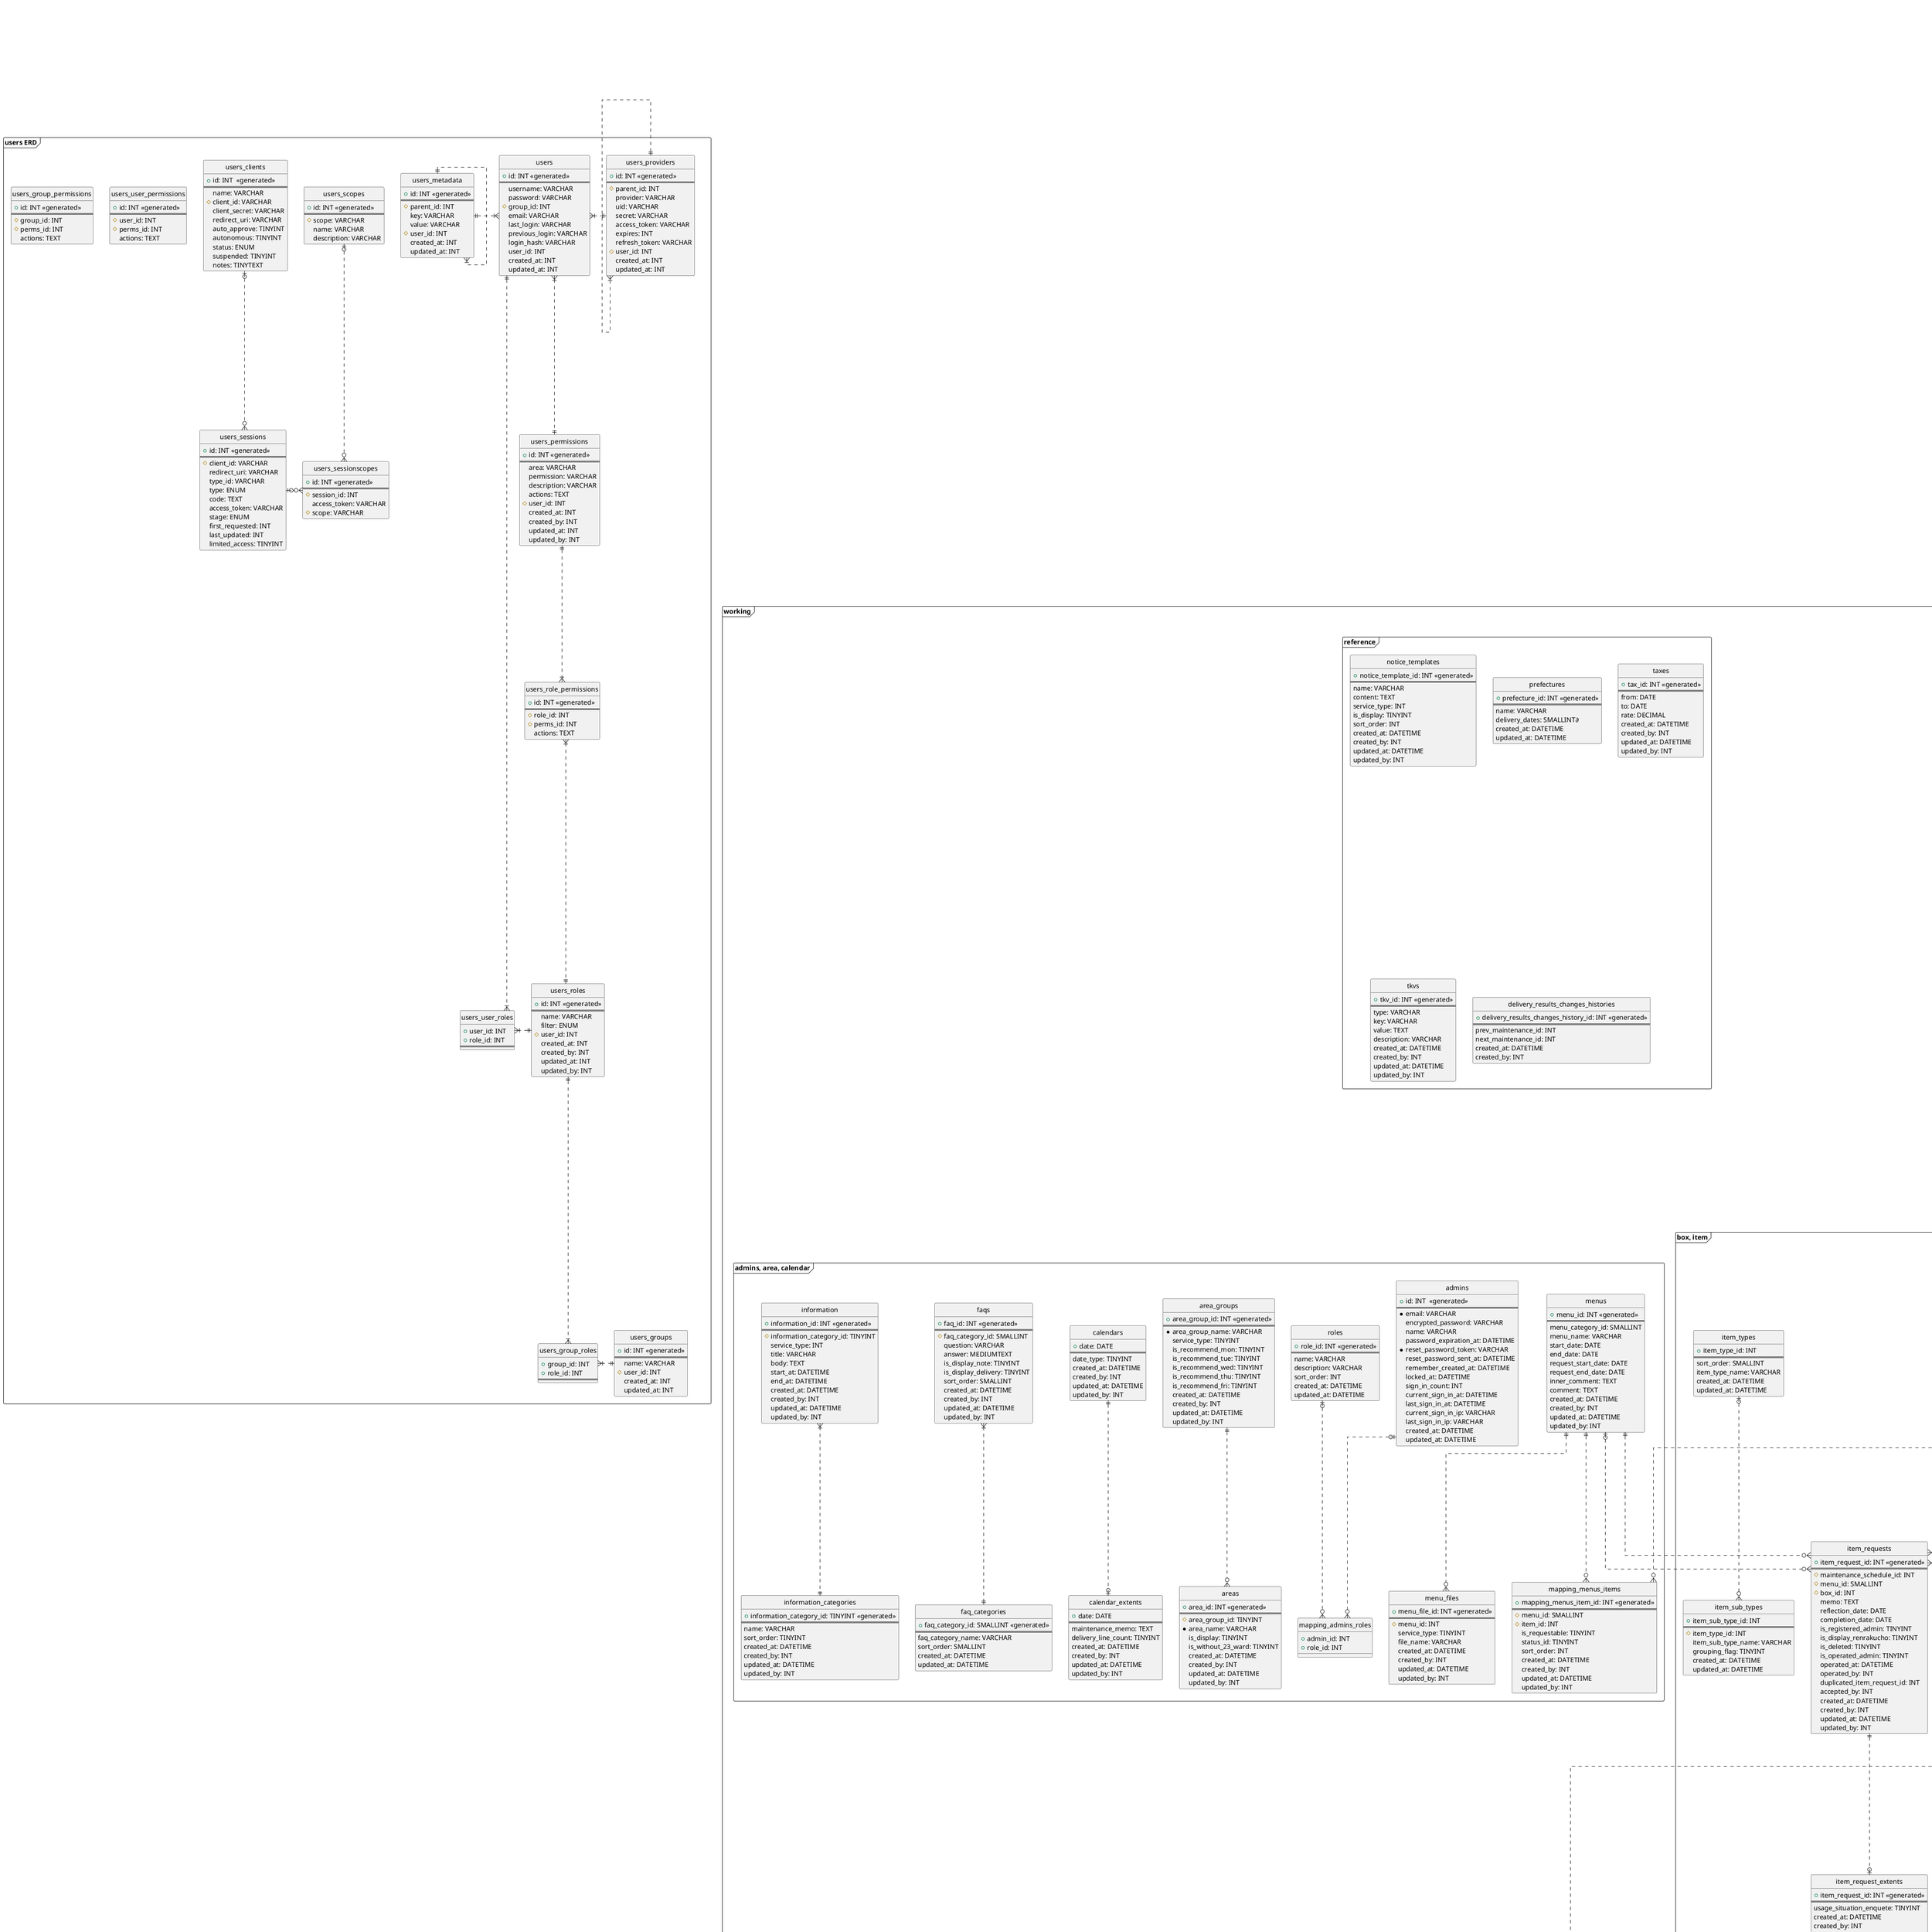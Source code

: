 @startuml

' hide the spot
hide circle

' avoid problems with angled crows feet
skinparam linetype ortho

frame "users ERD" {
  entity "users_clients" {
    + id: INT  <<generated>>
    ==
    name: VARCHAR
    # client_id: VARCHAR
    client_secret: VARCHAR
    redirect_uri: VARCHAR
    auto_approve: TINYINT
    autonomous: TINYINT
    status: ENUM
    suspended: TINYINT
    notes: TINYTEXT
  }
  entity "users_sessions" {
    + id: INT <<generated>>
    ==
    # client_id: VARCHAR
    redirect_uri: VARCHAR
    type_id: VARCHAR
    type: ENUM
    code: TEXT
    access_token: VARCHAR
    stage: ENUM
    first_requested: INT
    last_updated: INT
    limited_access: TINYINT
  }
  entity "users_sessionscopes" {
    + id: INT <<generated>>
    ==
    # session_id: INT
    access_token: VARCHAR
    # scope: VARCHAR
  }
  entity "users_scopes" {
    + id: INT <<generated>>
    ==
    # scope: VARCHAR
    name: VARCHAR
    description: VARCHAR
  }
  users_clients |o.d.o{  users_sessions
  users_sessions |o.r.o{  users_sessionscopes
  users_scopes |o.d.o{  users_sessionscopes
  entity "users_user_roles" {
    + user_id: INT
    + role_id: INT
    ==
  }
  entity "users_permissions" {
    + id: INT <<generated>>
    ==
    area: VARCHAR
    permission: VARCHAR
    description: VARCHAR
    actions: TEXT
    # user_id: INT
    created_at: INT
    created_by: INT
    updated_at: INT
    updated_by: INT
  }
  entity "users_metadata" {
    + id: INT <<generated>>
    ==
    # parent_id: INT
    key: VARCHAR
    value: VARCHAR
    # user_id: INT
    created_at: INT
    updated_at: INT
  }
  entity "users_providers" {
    + id: INT <<generated>>
    ==
    # parent_id: INT
    provider: VARCHAR
    uid: VARCHAR
    secret: VARCHAR
    access_token: VARCHAR
    expires: INT
    refresh_token: VARCHAR
    # user_id: INT
    created_at: INT
    updated_at: INT
  }
  entity "users_group_roles" {
    + group_id: INT
    + role_id: INT
    ==
  }
  entity "users_role_permissions" {
    + id: INT <<generated>>
    ==
    # role_id: INT
    # perms_id: INT
    actions: TEXT
  }
  entity "users_roles" {
    + id: INT <<generated>>
    ==
    name: VARCHAR
    filter: ENUM
    # user_id: INT
    created_at: INT
    created_by: INT
    updated_at: INT
    updated_by: INT
  }
  entity "users_groups" {
    + id: INT <<generated>>
    ==
    name: VARCHAR
    # user_id: INT
    created_at: INT
    updated_at: INT
  }
  entity "users" {
    + id: INT <<generated>>
    ==
    username: VARCHAR
    password: VARCHAR
    # group_id: INT
    email: VARCHAR
    last_login: VARCHAR
    previous_login: VARCHAR
    login_hash: VARCHAR
    user_id: INT
    created_at: INT
    updated_at: INT
  }
  users }|.l.|| users_metadata
  users }|.r.|| users_providers
  users }|.d.|| users_permissions
  users ||..|{ users_user_roles
  users_roles ||.r.|{ users_user_roles
  users_roles ||.d.|{ users_group_roles
  users_group_roles }|.r.|| users_groups
  users_metadata ||..|{ users_metadata
  users_providers ||..|{ users_providers
  users_role_permissions }|..|| users_roles
  users_permissions ||.d.|{ users_role_permissions
  entity "users_user_permissions" {
    + id: INT <<generated>>
    ==
    # user_id: INT
    # perms_id: INT
    actions: TEXT
  }
  entity "users_group_permissions" {
    + id: INT <<generated>>
    ==
    # group_id: INT
    # perms_id: INT
    actions: TEXT
  }
}
frame "plans ERD" {
  entity "office_addon_types" {
    + office_addon_type_id: TINYINT <<generated>>
    ==
    office_addon_type_name: VARCHAR
    created_at: DATETIME
    created_by: INT
  }
  entity "office_option_types" {
    + office_option_type_id: TINYINT <<generated>>
    ==
    office_option_type_name: VARCHAR
    created_at: DATETIME
    created_by: INT
  }
  entity "office_addon_order_send_logs" {
    + office_addon_order_send_log_id: INT <<generated>>
    ==
    # office_addon_order_id: INT
    sent_at: DATETIME
    mailbody: TEXT
    contract_id: INT
    created_by: INT
  }
  entity "office_addon_orders" {
    + office_addon_order_id: INT <<generated>>
    ==
    # contract_id: INT
    # office_addon_id: INT
    maintenance_date: DATE
    from: DATE
    text: TEXT
    inner_memo: TEXT
    registered_at: DATETIME
    registered_by: INT
    reserved_at: DATETIME
    reserved_by: INT
    status: TINYINT
    is_deleted: TINYINT
    created_at: DATETIME
    created_by: INT
    updated_at: DATETIME
    updated_by: INT
  }
  entity "office_addons" {
    + office_addon_id: SMALLINT <<generated>>
    ==
    service_type: TINYINT
    # office_addon_type_id: TINYINT
    name: VARCHAR
    inner_name: VARCHAR
    inner_short_name: VARCHAR
    invoice_name: VARCHAR
    invoice_short_name: VARCHAR
    quantity_limit: SMALLINT
    price: MEDIUMINT
    tax_class: TINYINT
    maintenance_count: TINYINT
    operation_times: SMALLINT
    sort_order: MEDIUMINT
    is_deleted: TINYINT
    * zuora_product_rate_plan_id: VARCHAR
    * zuora_product_rate_plan_charge_id: VARCHAR
    zuora_sync_status: INT
    zuora_sync_at: DATETIME
    created_at: DATETIME
    created_by: INT
    updated_at: DATETIME
    updated_by: INT
  }
  entity "office_option_groups" {
    + office_option_group_id: SMALLINT <<generated>>
    ==
    service_type: TINYINT
    # office_option_type_id: TINYINT
    name: VARCHAR
    inner_name: VARCHAR
    inner_short_name: VARCHAR
    invoice_name: VARCHAR
    invoice_short_name: VARCHAR
    sort_order: MEDIUMINT
    is_deleted: TINYINT
    created_at: DATETIME
    created_by: INT
    updated_at: DATETIME
    updated_by: INT
  }
  entity "office_options" {
    + office_option_id: SMALLINT <<generated>>
    ==
    # office_option_group_id: SMALLINT
    # office_plan_id: SMALLINT
    quantity_limit: SMALLINT
    price: MEDIUMINT
    tax_class: TINYINT
    maintenance_count: TINYINT
    operation_times: SMALLINT
    is_deleted: TINYINT
    block_split_group: TINYINT
    block_discount_office_option_id: SMALLINT
    * zuora_product_rate_plan_id: VARCHAR
    * zuora_product_rate_plan_charge_id: VARCHAR
    zuora_sync_status: INT
    zuora_sync_at: DATETIME
    created_at: DATETIME
    created_by: INT
    updated_at: DATETIME
    updated_by: INT
  }
  entity "office_plan_order_send_logs" {
    + office_plan_order_send_log_id: INT <<generated>>
    ==
    # office_plan_order_id: INT
    sent_at: DATETIME
    mailbody: TEXT
    contract_id: INT
    created_by: INT
  }
  entity "office_plan_orders" {
    + office_plan_order_id: MEDIUMINT <<generated>>
    ==
    # contract_id: MEDIUMINT
    # office_plan_id: SMALLINT
    current_office_plan_id: SMALLINT
    from: DATE
    to: DATE
    invoice_cycle: TINYINT
    contract_renewal_cycle: TINYINT
    price_e_pattern: TINYINT
    inner_memo: TEXT
    memo: TEXT
    reason: TEXT
    status: TINYINT
    is_deleted: TINYINT
    order_type: TINYINT
    published_at: DATETIME
    published_by: INT
    application_at: DATETIME
    application_by: INT
    registered_at: DATETIME
    registered_by: INT
    reserved_at: DATETIME
    reserved_by: INT
    created_at: DATETIME
    created_by: INT
    updated_at: DATETIME
    updated_by: INT
  }
  entity "office_plans" {
    + office_plan_id: SMALLINT <<generated>>
    ==
    service_type: TINYINT
    name: VARCHAR
    inner_name: VARCHAR
    inner_short_name: VARCHAR
    invoice_name: VARCHAR
    invoice_short_name: VARCHAR
    quantity_limit: SMALLINT
    price: MEDIUMINT
    tax_class: TINYINT
    maintenance_count: TINYINT
    operation_times: SMALLINT
    sort_order: MEDIUMINT
    is_deleted: TINYINT
    weight: INT
    uncollected_rate: DECIMAL
    is_new_plan: TINYINT
    office_addon_id: SMALLINT
    office_addon_block_split_group: TINYINT
    * zuora_product_rate_plan_id: VARCHAR
    * zuora_product_rate_plan_charge_id: VARCHAR
    zuora_sync_status: INT
    zuora_sync_at: DATETIME
    created_at: DATETIME
    created_by: INT
    updated_at: DATETIME
    updated_by: INT
  }
  entity "plan_revision_logs" {
    + plan_revision_log_id: INT <<generated>>
    ==
    # contract_id: INT
    # plan_id: INT
    created_by: INT
  }
  entity "plan_revision_send_logs" {
    + plan_revision_send_log_id: INT <<generated>>
    ==
    # contract_id: INT
    yearmonth: INT
    sent_at: DATETIME
    downloaded_at: DATETIME
    created_by: INT
  }
  entity "plans" {
    + plan_id: SMALLINT <<generated>>
    ==
    plan_type: TINYINT
    name: VARCHAR
    inner_name: VARCHAR
    inner_short_name: VARCHAR
    quantity_limit: SMALLINT
    price: MEDIUMINT
    tax_class: TINYINT
    maintenance_count: TINYINT
    operation_times: SMALLINT
    service_type: TINYINT
    chart_color: VARCHAR
    sort_order: SMALLINT
    is_deleted: TINYINT
    created_at: DATETIME
    created_by: INT
    updated_at: DATETIME
    updated_by: INT
  }
  plans |o.d.o| office_plans
  plans |o.u.o{ plan_revision_logs
  office_plans |o.d.o{ office_options
  office_options }o.l.o| office_option_groups
  office_option_groups }o.u.o| office_option_types
  office_addon_orders }o.d.o| office_addons
  office_addons }o.d.o| office_addon_types
  office_addon_types |o.d.o{ office_addon_order_send_logs
  office_plan_orders |o.d.o{ office_plan_order_send_logs
}
frame "company ERD" {
  entity "companies" {
    + company_id: MEDIUMINT <<generated>>
    ==
    name: VARCHAR
    name_kana: VARCHAR
    is_monitoring: TINYINT
    payment_type: TINYINT
    payment_type_registered_at: DATE
    ceo_name: VARCHAR
    ceo_name_kana: VARCHAR
    ceo_post: VARCHAR
    zipcode: VARCHAR
    address_prefecture: TINYINT
    address_city: VARCHAR
    address_street_number: VARCHAR
    address_after: VARCHAR
    tel: VARCHAR
    fax: VARCHAR
    crm_account_id: VARCHAR
    * zuora_parent_account_number: VARCHAR
    zuora_sync_status: TINYINT
    zuora_sync_at: DATETIME
    created_at: DATETIME
    created_by: INT
    updated_at: DATETIME
    updated_by: INT
  }
  entity "company_extents" {
    + company_id: MEDIUMINT <<generated>>
    ==
    contact_memo: TEXT
    created_at: DATETIME
    created_by: INT
    updated_at: DATETIME
    updated_by: INT
  }
  entity "contacts" {
    + contact_id: INT <<generated>>
    ==
    # company_id: MEDIUMINT
    name: VARCHAR
    name_kana: VARCHAR
    email: VARCHAR
    tel: VARCHAR
    fax: VARCHAR
    mobile: VARCHAR
    memo: VARCHAR
    department_name: VARCHAR
    created_at: DATETIME
    created_by: INT
    updated_at: DATETIME
    updated_by: INT
  }
  entity "mapping_companies_contacts" {
    + mapping_companies_contacts_id: INT <<generated>>
    ==
    # contact_id: INT
    email_purpose_id: TINYINT
    type: TINYINT
    created_at: DATETIME
    created_by: INT
    updated_at: DATETIME
    updated_by: INT
  }
  entity "mapping_contracts_addons" {
    + mapping_contracts_addons_id: MEDIUMINT <<generated>>
    ==
    # contract_id: INT
    # plan_id: INT
    from: DATE
    to: DATE
    invoice_month: INT
    application_date: DATE
    recorded_date: DATE
    created_at: DATETIME
    created_by: INT
    updated_at: DATETIME
    updated_by: INT
  }
  entity "mapping_contracts_contacts" {
    + mapping_contracts_contacts_id: INT <<generated>>
    ==
    # contract_id: INT
    # contact_id: INT
    email_purpose_id: TINYINT
    type: TINYINT
    created_at: DATETIME
    created_by: INT
    updated_at: DATETIME
    updated_by: INT
  }
  entity "mapping_contracts_plans" {
    + mapping_contracts_plans_id: MEDIUMINT <<generated>>
    ==
    # contract_id: INT
    # plan_id: INT
    from: DATE
    to: DATE
    invoice_cycle: TINYINT
    contract_renewal_cycle: TINYINT
    current_contract_period: SMALLINT
    initial_contract_period: TINYINT
    price_e_pattern: TINYINT
    application_date: DATE
    recorded_date: DATE
    created_at: DATETIME
    created_by: INT
    updated_at: DATETIME
    updated_by: INT
  }
  entity "contract_delivery_available_hours" {
    + id: INT <<generated>>
    ==
    specified_time_start: TIME
    specified_time_end: TIME
    contract_id: MEDIUMINT
    created_at: DATETIME
    created_by: INT
    updated_at: DATETIME
    updated_by: INT
  }
  entity "contract_delivery_dates" {
    + contract_id: MEDIUMINT
    ==
    is_deliverable_mon: TINYINT
    is_deliverable_tue: TINYINT
    is_deliverable_wed: TINYINT
    is_deliverable_thu: TINYINT
    is_deliverable_fri: TINYINT
    is_deliverable_holiday: TINYINT
    start_time: TIME
    end_time: TIME
    operation_times: SMALLINT
    operation_times_comment: TEXT
    parking_times: SMALLINT
    parking_times_comment: TEXT
    created_at: DATETIME
    created_by: INT
    updated_at: DATETIME
    updated_by: INT
  }
  entity "contract_delivery_locations" {
    + contract_id: MEDIUMINT
    ==
    zipcode: VARCHAR
    address_prefecture: TINYINT
    address_city: VARCHAR
    address_street_number: VARCHAR
    address_after: VARCHAR
    area_id: TINYINT
    car_park: TINYINT
    how_to_use_built_in_car_park: VARCHAR
    near_by_car_park: VARCHAR
    receiption_floor: VARCHAR
    entrance_exit_memo: VARCHAR
    inside_building_memo: VARCHAR
    created_at: DATETIME
    created_by: INT
    updated_at: DATETIME
    updated_by: INT
  }
  entity "contract_delivery_okanbins" {
    + contract_id: MEDIUMINT
    ==
    stuff_name: VARCHAR
    email_address: VARCHAR
    delivery_time: INT
    bowl: VARCHAR
    one_plate: VARCHAR
    chopsticks: VARCHAR
    spoon: VARCHAR
    created_at: DATETIME
    created_by: INT
    updated_at: DATETIME
    updated_by: INT
  }
  entity "contract_extents" {
    + contract_id: MEDIUMINT
    ==
    from_tft: DATE
    to_tft: DATE
    maintenance_count_comment: VARCHAR
    cs_memo: TEXT
    first_maintenance_memo: TEXT
    collective_registration_memo: TEXT
    employee_number: INT
    industry_type: TINYINT
    tel: VARCHAR
    transfer_information: VARCHAR
    is_accepted_request_alert: TINYINT
    created_at: DATETIME
    created_by: INT
    updated_at: DATETIME
    updated_by: INT
  }
  entity "contract_sales_accumulations" {
    + contract_id: MEDIUMINT
    yearmonth: INT
    ==
    sales_amount: INT
    collect_amount: INT
    total_sales_amount: INT
    total_uncollect_amount: INT
    amortization_amount: INT
    billing_diff: INT
    billing_reason: TINYINT
    carry_over_total_uncollect_amount: INT
    uncollected_rate: DECIMAL
    created_at: DATETIME
    created_by: INT
    updated_at: DATETIME
    updated_by: INT
  }
  entity "contracts" {
    + contract_id: MEDIUMINT <<generated>>
    ==
    name: VARCHAR
    name_kana: VARCHAR
    short_place_name: VARCHAR
    company_id: MEDIUMINT
    application_date: DATE
    first_maintenance_date: DATE
    first_date: DATE
    first_date_calc: DATE
    start_day: TINYINT
    initial_start_day: TINYINT
    expire_date: DATE
    last_maintenance_date: DATE
    irregular_payments: VARCHAR
    need_invoice_mailing: TINYINT
    is_company_pay: TINYINT
    maintenance_count: TINYINT
    service_type: TINYINT
    registration_status: TINYINT
    initial_office_plan_id: SMALLINT
    payment_terms: TINYINT
    invoice_pattern: TINYINT
    auto_renewal_flag: TINYINT
    * zuora_account_id: VARCHAR
    * zuora_subscription_id: VARCHAR
    zuora_diff_charge_id: VARCHAR
    zuora_offset_charge_id: VARCHAR
    crm_account_id: VARCHAR
    zuora_subscription_number: VARCHAR
    zuora_child_account_number: VARCHAR
    zuora_sync_status: TINYINT
    zuora_sync_at: DATETIME
    created_at: DATETIME
    created_by: INT
    updated_at: DATETIME
    updated_by: INT
  }
  entity "contracts_cs_tags" {
    + contracts_cs_tag_id: MEDIUMINT <<generated>>
    ==
    # contract_id: INT
    cs_tag_id: INT
    created_at: DATETIME
    created_by: INT
    updated_at: DATETIME
    updated_by: INT
  }
  entity "contracts_office_addons" {
    + contracts_office_addon_id: MEDIUMINT <<generated>>
    ==
    # contract_id: MEDIUMINT
    office_addon_id: SMALLINT
    from: DATE
    to: DATE
    invoice_month: INT
    application_date: DATE
    recorded_date: DATE
    created_at: DATETIME
    created_by: INT
    updated_at: DATETIME
    updated_by: INT
  }
  entity "contracts_office_addons_histories" {
    + contracts_office_addons_history_id: INT <<generated>>
    ==
    logged_at: DATETIME
    # contracts_office_addon_id: MEDIUMINT
    # contract_id: MEDIUMINT
    office_addon_id: SMALLINT
    from: DATE
    to: DATE
    invoice_month: INT
    application_date: DATE
    recorded_date: DATE
    created_at: DATETIME
    created_by: INT
    updated_at: DATETIME
    updated_by: INT
  }
  entity "contracts_office_options" {
    + contracts_office_option_id: MEDIUMINT <<generated>>
    ==
    # contract_id: MEDIUMINT
    office_option_id: SMALLINT
    term_group_id: MEDIUMINT
    from: DATE
    to: DATE
    initial_contract_period: TINYINT
    application_date: DATE
    recorded_date: DATE
    created_at: DATETIME
    created_by: INT
    updated_at: DATETIME
    updated_by: INT
  }
  entity "contracts_office_options_histories" {
    + contracts_office_options_history_id: INT <<generated>>
    ==
    logged_at: DATETIME
    # contracts_office_option_id: MEDIUMINT
    # contract_id: MEDIUMINT
    office_option_id: SMALLINT
    term_group_id: MEDIUMINT
    from: DATE
    to: DATE
    initial_contract_period: TINYINT
    application_date: DATE
    recorded_date: DATE
    created_at: DATETIME
    created_by: INT
    updated_at: DATETIME
    updated_by: INT
  }
  entity "contracts_office_plans" {
    + contracts_office_plan_id: MEDIUMINT <<generated>>
    ==
    # contract_id: MEDIUMINT
    office_plan_id: SMALLINT
    term_group_id: MEDIUMINT
    from: DATE
    to: DATE
    initial_contract_period: TINYINT
    invoice_cycle: TINYINT
    contract_renewal_cycle: TINYINT
    price_e_pattern: TINYINT
    is_trial: TINYINT
    application_date: DATE
    recorded_date: DATE
    created_at: DATETIME
    created_by: INT
    updated_at: DATETIME
    updated_by: INT
  }
  entity "contracts_office_plans_histories" {
    + contracts_office_plans_history_id: INT <<generated>>
    ==
    logged_at: DATETIME
    # ccontracts_office_plan_id: MEDIUMINT
    # ccontract_id: MEDIUMINT
    office_plan_id: SMALLINT
    term_group_id: MEDIUMINT
    from: DATE
    to: DATE
    initial_contract_period: TINYINT
    invoice_cycle: TINYINT
    contract_renewal_cycle: TINYINT
    price_e_pattern: TINYINT
    is_trial: TINYINT
    application_date: DATE
    recorded_date: DATE
    created_at: DATETIME
    created_by: INT
    updated_at: DATETIME
    updated_by: INT
  }
  entity "contracts_unreceivable_dates" {
    + contracts_unreceivable_date_id: INT <<generated>>
    ==
    # contract_id: MEDIUMINT
    unreceivable_date: DATE
    created_at: DATETIME
    created_by: INT
    updated_at: DATETIME
    updated_by: INT
  }
  entity "cs_tags" {
    + cs_tag_id: INT  <<generated>>
    ==
    name: VARCHAR
    is_display: TINYINT
    service_type: TINYINT
    sort_order: INT
    created_at: DATETIME
    created_by: INT
    updated_at: DATETIME
    updated_by: INT
  }
  entity "auto_renewal_contracts_office_options" {
    + contract_id: INT
    + term_group_id: INT
    ==
    created_at: DATETIME
    created_by: INT
  }
  frame "contract temp" {
    entity "tmp_contracts" {
      + contract_id: MEDIUMINT <<generated>>
      ==
      name: VARCHAR
      name_kana: VARCHAR
      short_place_name: VARCHAR
      company_id: MEDIUMINT
      application_date: DATE
      first_maintenance_date: DATE
      first_date: DATE
      first_date_calc: DATE
      start_day: TINYINT
      initial_start_day: TINYINT
      expire_date: DATE
      last_maintenance_date: DATE
      irregular_payments: VARCHAR
      need_invoice_mailing: TINYINT
      is_company_pay: TINYINT
      maintenance_count: TINYINT
      service_type: TINYINT
      registration_status: TINYINT
      initial_office_plan_id: SMALLINT
      payment_terms: TINYINT
      invoice_pattern: TINYINT
      auto_renewal_flag: TINYINT
      * zuora_account_id: VARCHAR
      * zuora_subscription_id: VARCHAR
      zuora_diff_charge_id: VARCHAR
      zuora_offset_charge_id: VARCHAR
      crm_account_id: VARCHAR
      zuora_subscription_number: VARCHAR
      zuora_child_account_number: VARCHAR
      zuora_sync_status: TINYINT
      zuora_sync_at: DATETIME
      created_at: DATETIME
      created_by: INT
      updated_at: DATETIME
      updated_by: INT
    }
    entity "contract_cycles" {
      + mapping_contracts_plans_id: INT <<generated>>
      ==
      from: DATE
      to: DATE
    }
  }
  companies ||.u.o| company_extents
  companies ||.u.o{ contacts
  companies |o.d.o| contracts
  contacts |o.u.o{ mapping_companies_contacts
  contacts |o..o{ mapping_contracts_contacts
  mapping_contracts_contacts }o.r.o| contracts
  contracts |o.u.o{ contracts_cs_tags
  contracts_cs_tags }o.u.|| cs_tags
  contracts |o.l.o{ auto_renewal_contracts_office_options
  contracts |o.l.o{ mapping_contracts_plans
  contracts |o.l.o{ mapping_contracts_addons
  contracts |o..o| contract_delivery_dates
  contracts |o..o| contract_delivery_locations
  contracts |o..o| contract_delivery_okanbins
  contracts |o..o| contract_extents
  contracts |o..o| contract_sales_accumulations
  contracts |o..o{ contract_delivery_available_hours
  contracts |o..o{ contracts_unreceivable_dates
  contracts |o..o{ contracts_office_addons
  contracts |o..o{ contracts_office_plans
  contracts |o..o{ contracts_office_options
  contracts_office_addons ||..o{ contracts_office_addons_histories
  contracts_office_plans ||..o{ contracts_office_plans_histories
  contracts_office_options ||..o{ contracts_office_options_histories
}
frame "working" {
  frame "admins, area, calendar" {
    entity "admins" as admins {
      + id: INT  <<generated>>
      ==
      * email: VARCHAR
      encrypted_password: VARCHAR
      name: VARCHAR
      password_expiration_at: DATETIME
      *reset_password_token: VARCHAR
      reset_password_sent_at: DATETIME
      remember_created_at: DATETIME
      locked_at: DATETIME
      sign_in_count: INT
      current_sign_in_at: DATETIME
      last_sign_in_at: DATETIME
      current_sign_in_ip: VARCHAR
      last_sign_in_ip: VARCHAR
      created_at: DATETIME
      updated_at: DATETIME
    }
    entity "mapping_admins_roles" {
      + admin_id: INT
      + role_id: INT
    }
    entity "roles" {
      + role_id: INT <<generated>>
      ==
      name: VARCHAR
      description: VARCHAR
      sort_order: INT
      created_at: DATETIME
      updated_at: DATETIME
    }
    entity "area_groups" {
      + area_group_id: INT <<generated>>
      ==
      * area_group_name: VARCHAR
      service_type: TINYINT
      is_recommend_mon: TINYINT
      is_recommend_tue: TINYINT
      is_recommend_wed: TINYINT
      is_recommend_thu: TINYINT
      is_recommend_fri: TINYINT
      created_at: DATETIME
      created_by: INT
      updated_at: DATETIME
      updated_by: INT
    }
    entity "areas" {
      + area_id: INT <<generated>>
      ==
      # area_group_id: TINYINT
      * area_name: VARCHAR
      is_display: TINYINT
      is_without_23_ward: TINYINT
      created_at: DATETIME
      created_by: INT
      updated_at: DATETIME
      updated_by: INT
    }
    entity "calendar_extents" {
      + date: DATE
      ==
      maintenance_memo: TEXT
      delivery_line_count: TINYINT
      created_at: DATETIME
      created_by: INT
      updated_at: DATETIME
      updated_by: INT
    }
    entity "calendars" {
      + date: DATE
      ==
      date_type: TINYINT
      created_at: DATETIME
      created_by: INT
      updated_at: DATETIME
      updated_by: INT
    }
    entity "faq_categories" {
      + faq_category_id: SMALLINT <<generated>>
      ==
      faq_category_name: VARCHAR
      sort_order: SMALLINT
      created_at: DATETIME
      updated_at: DATETIME
    }
    entity "faqs" {
      + faq_id: INT <<generated>>
      ==
      # faq_category_id: SMALLINT
      question: VARCHAR
      answer: MEDIUMTEXT
      is_display_note: TINYINT
      is_display_delivery: TINYINT
      sort_order: SMALLINT
      created_at: DATETIME
      created_by: INT
      updated_at: DATETIME
      updated_by: INT
    }
    entity "information" {
      + information_id: INT <<generated>>
      ==
      # information_category_id: TINYINT
      service_type: INT
      title: VARCHAR
      body: TEXT
      start_at: DATETIME
      end_at: DATETIME
      created_at: DATETIME
      created_by: INT
      updated_at: DATETIME
      updated_by: INT
    }
    entity "information_categories" {
      + information_category_id: TINYINT <<generated>>
      ==
      name: VARCHAR
      sort_order: TINYINT
      created_at: DATETIME
      created_by: INT
      updated_at: DATETIME
      updated_by: INT
    }
    entity "menu_files" {
      + menu_file_id: INT <<generated>>
      ==
      # menu_id: INT
      service_type: TINYINT
      file_name: VARCHAR
      created_at: DATETIME
      created_by: INT
      updated_at: DATETIME
      updated_by: INT
    }
    entity "menus" {
      + menu_id: INT <<generated>>
      ==
      menu_category_id: SMALLINT
      menu_name: VARCHAR
      start_date: DATE
      end_date: DATE
      request_start_date: DATE
      request_end_date: DATE
      inner_comment: TEXT
      comment: TEXT
      created_at: DATETIME
      created_by: INT
      updated_at: DATETIME
      updated_by: INT
    }
    entity "mapping_menus_items" {
      + mapping_menus_item_id: INT <<generated>>
      ==
      # menu_id: SMALLINT
      # item_id: INT
      is_requestable: TINYINT
      status_id: TINYINT
      sort_order: INT
      created_at: DATETIME
      created_by: INT
      updated_at: DATETIME
      updated_by: INT
    }
  }
  frame "box, item" {
    entity "box_continuous_request_shots" {
      + box_id: INT
      + shot_date: DATE
      ==
      comment: VARCHAR
      created_at: DATETIME
      created_by: INT
      updated_at: DATETIME
      updated_by: INT
      shot_time: TIME
    }
    entity "box_continuous_requests" {
      + box_id: INT
      ==
      comment: VARCHAR
      created_at: DATETIME
      created_by: INT
      updated_at: DATETIME
      updated_by: INT
    }
    entity "box_offsets" {
      + box_offset_id: INT <<generated>>
      ==
      # box_id: INT
      yearmonth: INT
      total_used_amount: MEDIUMINT
      total_used_amount_appli_web: MEDIUMINT
      total_used_amount_appli_native: MEDIUMINT
      total_used_amount_ic: MEDIUMINT
      created_at: DATETIME
      created_by: INT
      updated_at: DATETIME
      updated_by: INT
    }
    entity "boxes_control_numbers" {
      + boxes_control_numbers_id: INT <<generated>>
      ==
      # box_id: INT
      control_number: VARCHAR
      settlement_type: TINYINT
      created_at: DATETIME
      created_by: INT
      deleted_at: DATETIME
      deleted_by: INT
    }
    entity "box_payments" {
      + maintenance_id: INT
      ==
      used_amount: MEDIUMINT
      collect_amount: MEDIUMINT
      collect_amount_cash: MEDIUMINT
      collect_amount_appli_web: MEDIUMINT
      collect_amount_appli_native: MEDIUMINT
      collect_amount_ic: MEDIUMINT
      uncollect_amount: MEDIUMINT
      created_at: DATETIME
      created_by: INT
    }
    entity "box_stocks" {
      + maintenance_id: INT
      + action_id: TINYINT
      + item_id: INT
      ==
      quantity: MEDIUMINT
      created_at: DATETIME
      created_by: INT
      updated_at: DATETIME
      updated_by: INT
    }
    entity "box_achievements" {
      + maintenance_id: INT
      + item_id: INT
      ==
      actual_delivery_quantity: INT
      sales_quantity: INT
      loss_quantity: INT
      recall_quantity: INT
      delivery_result_quantity: INT
      stock_quantity: INT
      prepare_quantity: INT
      created_at: DATETIME
    }
    entity "box_orders" {
      + maintenance_id: INT
      + action_id: TINYINT
      + item_id: INT
      ==
      quantity: MEDIUMINT
      created_at: DATETIME
      created_by: INT
    }
    entity "box_prepares" {
      +box_prepare_id: INT <<generated>>
      ==
      # maintenance_schedule_id: INT
      # box_id: INT
      # item_id: INT
      quantity: MEDIUMINT
      created_at: DATETIME
      created_by: INT
      updated_at: DATETIME
      updated_by: INT
    }
    entity "boxes" {
      + box_id: INT <<generated>>
      ==
      # contract_id: INT
      floor: INT
      floor_name: VARCHAR
      is_display_okanpay: TINYINT
      is_itoen: TINYINT
      is_exists: TINYINT
      is_use_collection_box: TINYINT
      storage_type: TINYINT
      rice_box_count: TINYINT
      container_box_count: TINYINT
      one_plate_box_count: TINYINT
      cutter_count: TINYINT
      registration_status: TINYINT
      created_at: DATETIME
      created_by: INT
      updated_at: DATETIME
      updated_by: INT
    }
    entity "box_maintenance_extents" {
      + maintenance_id: INT
      ==
      inner_comment: VARCHAR
      comment: VARCHAR
      power_outage_flg: TINYINT
      moving_flg: TINYINT
      without_maintenance_count_flg: TINYINT
      without_delivery_count_flg: TINYINT
      is_without_delivery_sheet: TINYINT
      is_without_maintenance: TINYINT
      is_without_suggest: TINYINT
      created_at: DATETIME
      created_by: INT
      updated_at: DATETIME
      updated_by: INT
    }
    entity "box_maintenances" {
      + maintenance_id: INT <<generated>>
      ==
      # maintenance_schedule_id: INT
      # maintenance_date: DATE
      # box_id: INT
      prev_maintenance_id: INT
      notified_at: DATETIME
      created_at: DATETIME
      created_by: INT
      updated_at: DATETIME
      updated_by: INT
    }
    entity "item_continuous_request_shots" {
      + item_continuous_request_id: INT
      + shot_date: DATE
      ==
      # box_id: INT
      # item_id: INT
      quantity: INT
      completion_date: DATE
      is_registered_admin: TINYINT
      is_display_renrakucho: TINYINT
      is_deleted: TINYINT
      is_operated_admin: TINYINT
      operated_at: DATETIME
      operated_by: INT
      accepted_by: INT
      created_at: DATETIME
      created_by: INT
      updated_at: DATETIME
      updated_by: INT
      shot_time: TIME
    }
    entity "item_continuous_requests" {
      + item_continuous_request_id: INT <<generated>>
      ==
      # box_id: INT
      # item_id: INT
      quantity: INT
      completion_date: DATE
      is_registered_admin: TINYINT
      is_display_renrakucho: TINYINT
      is_deleted: TINYINT
      is_operated_admin: TINYINT
      operated_at: DATETIME
      operated_by: INT
      accepted_by: INT
      created_at: DATETIME
      created_by: INT
      updated_at: DATETIME
      updated_by: INT
    }
    entity "item_extents" {
      + item_id: INT
      ==
      safety_stock_rate: FLOAT
      min_stock_quantity: MEDIUMINT
      created_at: DATETIME
      created_by: INT
      updated_at: DATETIME
      updated_by: INT
    }
    entity "item_request_extents" {
      + item_request_id: INT <<generated>>
      ==
      usage_situation_enquete: TINYINT
      created_at: DATETIME
      created_by: INT
      updated_at: DATETIME
      updated_by: INT
    }
    entity "item_requests" {
      + item_request_id: INT <<generated>>
      ==
      # maintenance_schedule_id: INT
      # menu_id: SMALLINT
      # box_id: INT
      memo: TEXT
      reflection_date: DATE
      completion_date: DATE
      is_registered_admin: TINYINT
      is_display_renrakucho: TINYINT
      is_deleted: TINYINT
      is_operated_admin: TINYINT
      operated_at: DATETIME
      operated_by: INT
      duplicated_item_request_id: INT
      accepted_by: INT
      created_at: DATETIME
      created_by: INT
      updated_at: DATETIME
      updated_by: INT
    }
    entity "item_sub_types" {
      + item_sub_type_id: INT
      ==
      # item_type_id: INT
      item_sub_type_name: VARCHAR
      grouping_flag: TINYINT
      created_at: DATETIME
      updated_at: DATETIME
    }
    entity "item_types" {
      + item_type_id: INT
      ==
      sort_order: SMALLINT
      item_type_name: VARCHAR
      created_at: DATETIME
      updated_at: DATETIME
    }
    entity "items" {
      + item_id: INT <<generated>>
      ==
      name: VARCHAR
      middle_name: VARCHAR
      external_name: VARCHAR
      sort_order: INT
      condition_type: INT
      item_sub_type_id: INT
      price_e1: MEDIUMINT
      price_e2: MEDIUMINT
      price_e3: MEDIUMINT
      price_e4: MEDIUMINT
      price_e5: MEDIUMINT
      is_display_logi: TINYINT
      is_display_menu: TINYINT
      created_at: DATETIME
      created_by: INT
      updated_at: DATETIME
      updated_by: INT
    }
    entity "item_conditions" {
      + item_condition_id: SMALLINT
      ==
      name: VARCHAR
      short_name: VARCHAR
      created_at: DATETIME
      updated_at: DATETIME
    }
    entity "mapping_item_requests_items" {
      + item_request_id: INT
      + item_id: INT
      ==
      quantity: INT
      created_at: DATETIME
      created_by: INT
    }
    frame "box temp" {
      entity "tmp_boxes" {
        + box_id: INT <<generated>>
        ==
        # contract_id: INT
        floor: INT
        floor_name: VARCHAR
        is_display_okanpay: TINYINT
        is_itoen: TINYINT
        is_exists: TINYINT
        is_use_collection_box: TINYINT
        storage_type: TINYINT
        rice_box_count: TINYINT
        container_box_count: TINYINT
        one_plate_box_count: TINYINT
        cutter_count: TINYINT
        registration_status: TINYINT
        created_at: DATETIME
        created_by: INT
        updated_at: DATETIME
        updated_by: INT
      }
    }
  }
  frame "maintenance" {
    entity "maintenance_schedules" {
      + maintenance_schedule_id: INT <<generated>>
      ==
      # contract_id: MEDIUMINT
      maintenance_date: DATE
      maintenance_type_id: INT
      is_without_delivery_sheet: TINYINT
      is_without_maintenance: TINYINT
      is_without_suggest: TINYINT
      is_notified: TINYINT
      is_extra_request: TINYINT
      comment: VARCHAR
      inner_comment: VARCHAR
      created_at: DATETIME
      created_by: INT
    }
    entity "maintenance_schedule_available_hours" {
      + id: INT <<generated>>
      ==
      specified_time_start: TIME
      specified_time_end: TIME
      # maintenance_schedule_id: INT
      created_at: DATETIME
      created_by: INT
      updated_at: DATETIME
      updated_by: INT
    }
    entity "maintenance_schedule_extents" {
      + maintenance_schedule_id: INT
      + box_id: INT
      ==
      comment: VARCHAR
      is_request_desired: TINYINT
      one_plate: TINYINT
      created_at: DATETIME
      created_by: INT
      updated_at: DATETIME
      updated_by: INT
    }
    entity "maintenance_handies" {
      + maintenance_id: INT
      ==
      comment: TEXT
      start_at: DATETIME
      end_at: DATETIME
      check_loss_quantity1: TINYINT
      check_loss_quantity2: TINYINT
      check_takeout_quantity1: TINYINT
      check_takeout_quantity2: TINYINT
      created_at: DATETIME
      created_by: INT
      updated_at: DATETIME
      updated_by: INT
    }
    entity "maintenance_handy_logs" {
      + maintenance_handy_log_id: INT <<generated>>
      ==
      # maintenance_id: INT
      params: TEXT
      created_at: DATETIME
      created_by: INT
    }
    entity "maintenance_handy_users" {
      + maintenance_handy_user_id: INT
      ==
      name: VARCHAR
      token: VARCHAR
      expire_date: DATETIME
      sign_in_count: INT
      last_sign_in_at: DATETIME
      created_at: DATETIME
      created_by: INT
      undated_at: DATETIME
      updated_by: INT
    }
    entity "maintenance_types" {
      + maintenance_type_id: INT <<generated>>
      ==
      service_type: TINYINT
      maintenance_type_name: VARCHAR
      maintenance_type_note_name: VARCHAR
      is_without_delivery_sheet: TINYINT
      is_without_maintenance: TINYINT
      is_without_suggest: TINYINT
      sort_order: INT
      created_at: DATETIME
      created_by: INT
    }
    entity "maintenance_upper_limits" {
      + maintenance_upper_limit_id: INT <<generated>>
      ==
      service_type: TINYINT
      upper_limit: SMALLINT
      unit: VARCHAR
      created_at: DATETIME
      updated_at: DATETIME
    }
  }
  frame "depot" {
    entity "depot_orders" {
      + depot_id: SMALLINT
      + item_id: INT
      + maintenance_date: DATE
      ==
      quantity: MEDIUMINT
      created_at: DATETIME
      created_by: INT
      updated_at: DATETIME
      updated_by: INT
    }
    entity "depot_receiveds" {
      + depot_id: SMALLINT
      + item_id: INT
      + maintenance_date: DATE
      ==
      quantity: MEDIUMINT
      created_at: DATETIME
      created_by: INT
      updated_at: DATETIME
      updated_by: INT
    }
    entity "depot_stocks" {
      + depot_id: SMALLINT
      + item_id: INT
      + maintenance_date: DATE
      ==
      quantity: MEDIUMINT
      created_at: DATETIME
      created_by: INT
      updated_at: DATETIME
      updated_by: INT
    }
    entity "depots" {
      + id: SMALLINT
      ==
      name: VARCHAR
      sales: INT
      area_id: INT
      address: VARCHAR
      phone: VARCHAR
      contact: VARCHAR
      contact_title: VARCHAR
      contact_mail: VARCHAR
      contract_date: DATE
      created_at: INT
      updated_at: INT
    }
  }
  frame "invoce" {
    entity "invoice_detail_spots" {
      + invoice_detail_spot_id: INT <<generated>>
      ==
      # contract_id: INT
      yearmonth: INT
      text: VARCHAR
      from: DATE
      to: DATE
      invoice_type: TINYINT
      unit_price: INT
      amount: SMALLINT
      tax_class: TINYINT
      source_id: INT
      created_at: DATETIME
      created_by: INT
    }
    entity "invoice_details" {
      + invoice_detail_id: INT <<generated>>
      ==
      # invoice_id: INT
      text: VARCHAR
      invoice_type: TINYINT
      from: DATE
      to: DATE
      unit_price: INT
      amount: SMALLINT
      tax_class: TINYINT
      tax_rate: DECIMAL
      source_id: INT
      created_at: DATETIME
      created_by: INT
    }
    entity "invoice_note_templates" {
      + invoice_note_template_id: INT <<generated>>
      ==
      # contract_id: INT
      sort_order: TINYINT
      note: MEDIUMTEXT
      yearmonth_from: INT
      yearmonth_to: INT
      created_at: DATETIME
      created_by: INT
    }
    entity "invoice_notes" {
      + invoice_note_id: INT <<generated>>
      ==
      # invoice_id: INT
      note: MEDIUMTEXT
      created_at: DATETIME
      created_by: INT
    }
    entity "invoice_payments" {
      + invoice_payment_id: INT <<generated>>
      ==
      # invoice_id: INT
      payment_date: DATE
      amount: MEDIUMINT
      memo: MEDIUMTEXT
      is_import: TINYINT
      created_at: DATETIME
      created_by: INT
      updated_at: DATETIME
      updated_by: INT
    }
    entity "invoice_plans" {
      + invoice_plan_id: INT <<generated>>
      ==
      # plan_id: SMALLINT
      invoice_plan_type: TINYINT
      name: VARCHAR
      invoice_name: VARCHAR
      quantity_limit: SMALLINT
      price: MEDIUMINT
      tax_class: TINYINT
      sort_order: SMALLINT
      created_at: DATETIME
      created_by: INT
      updated_at: DATETIME
      updated_by: INT
    }
    entity "invoice_send_log_details" {
      + invoice_send_log_detail_id: INT <<generated>>
      ==
      # invoice_send_log_id: INT
      # invoice_id: INT
      created_at: DATETIME
      created_by: INT
    }
    entity "invoice_send_logs" {
      invoice_send_log_id: INT <<generated>>
      ==
      sent_at: DATETIME
      # company_id: INT
      created_by: INT
    }
    entity "invoices" {
      + invoice_id: INT <<generated>>
      ==
      disp_invoice_id: VARCHAR
      # contract_id: MEDIUMINT
      yearmonth: INT
      due_date: DATE
      fix_flag: TINYINT
      total_amount: INT
      payment_type: TINYINT
      created_at: DATETIME
      created_by: INT
      updated_at: DATETIME
      updated_by: INT
    }
  }
  frame "note" {
    entity "note_maintenance_quantites" {
      + note_maintenance_quantity_id: INT <<generated>>
      ==
      # note_maintenance_id: INT
      # item_id: INT
      stock_quantity: INT
      loss_quantity: INT
      sales_quantity: INT
      actual_delivery_quantity: INT
      created_at: DATETIME
      created_by: INT
      updated_at: DATETIME
      updated_by: INT
    }
    entity "note_maintenances" {
      + note_maintenance_id: INT <<generated>>
      ==
      # box_id: INT
      maintenance_date: DATE
      prev_note_maintenance_id: INT
      collect_amount: INT
      created_at: DATETIME
      created_by: INT
      updated_at: DATETIME
      updated_by: INT
    }
    entity "note_restrictable_functions" {
      + note_restrictable_function_id: INT <<generated>>
      ==
      function_name: VARCHAR
      sort_order: INT
      created_at: DATETIME
      created_by: INT
      updated_at: DATETIME
      updated_by: INT
    }
    entity "mapping_contracts_note_restrictable_functions" {
      + mapping_contracts_note_restrictable_function_id: INT <<generated>>
      ==
      # contract_id: INT
      # note_restrictable_function_id: INT
      created_at: DATETIME
      created_by: INTßß
    }
    entity "note_role_groups" {
      + note_role_group_id: INT <<generated>>
      ==
      name: VARCHAR
      sort_order: INT
      created_at: DATETIME
      created_by: INT
    }
    entity "note_roles" {
      + note_role_id: INT <<generated>>
      ==
      * name: VARCHAR
      description: VARCHAR
      sort_order: INT
      created_at: DATETIME
      updated_at: DATETIME
    }
    entity "mapping_note_role_groups_note_roles" {
      + note_role_group_id: INT
      + note_role_id: INT
      ==
    }
    entity "mapping_note_users_note_roles" {
      + note_user_id: INT
      + note_role_id: INT
      + contract_id: INT
      ==
      created_at: DATETIME
      created_by: INT
    }
    entity "note_users" {
      + id: INT <<generated>>
      ==
      name: VARCHAR
      email: VARCHAR
      encrypted_password: VARCHAR
      # company_id: MEDIUMINT
      contract_id: INT
      contact_id: INT
      reset_password_token: VARCHAR
      reset_password_sent_at: DATETIME
      remember_created_at: DATETIME
      sign_in_count: INT
      current_sign_in_at: DATETIME
      last_sign_in_at: DATETIME
      current_sign_in_ip: VARCHAR
      last_sign_in_ip: VARCHAR
      password_salt: VARCHAR
      is_force_change_password: TINYINT
      can_edit_permission: TINYINT
      is_backdoor: TINYINT
      default_password: VARCHAR
      created_at: DATETIME
      updated_at: DATETIME
    }
  }
  frame "material" {
    entity "mapping_material_requests_materials" {
      + material_request_id: INT
      + material_id: INT
      ==
      quantity: INT
      created_at: DATETIME
      created_by: INT
    }
    entity "material_continuous_request_shots" {
      + material_continuous_request_id: INT
      + shot_date: DATE
      ==
      # box_id: INT
      # material_id: INT
      quantity: INT
      completion_date: DATE
      is_registered_admin: TINYINT
      is_completed_admin: TINYINT
      is_deleted_admin: TINYINT
      deleted_at: DATETIME
      deleted_by: INT
      completed_at: DATETIME
      completed_by: INT
      accepted_by: INT
      created_at: DATETIME
      created_by: INT
      updated_at: DATETIME
      updated_by: INT
      shot_time: TIME
    }
    entity "material_continuous_requests" {
      + material_continuous_request_id: INT <<generated>>
      ==
      # material_id: INT
      # box_id: INT
      quantity: INT
      completion_date: DATE
      is_registered_admin: INT
      is_completed_admin: TINYINT
      is_deleted_admin: TINYINT
      deleted_at: DATETIME
      deleted_by: INT
      completed_at: DATETIME
      completed_by: INT
      accepted_by: INT
      created_at: DATETIME
      created_by: INT
      updated_at: DATETIME
      updated_by: INT
    }
    entity "material_requests" {
      + material_request_id: INT <<generated>>
      ==
      # maintenance_schedule_id: INT
      # box_id: INT
      reflection_date: DATE
      completion_date: DATE
      is_registered_admin: TINYINT
      is_completed_admin: TINYINT
      is_deleted_admin: TINYINT
      deleted_at: DATETIME
      deleted_by: INT
      completed_at: DATETIME
      completed_by: INT
      accepted_by: INT
      duplicated_material_request_id: INT
      created_at: DATETIME
      created_by: INT
      updated_at: DATETIME
      updated_by: INT
    }
    entity "materials" {
      + material_id: INT <<generated>>
      ==
      name: VARCHAR
      request_unit: INT
      maximum: INT
      maximum_for_big_plan: INT
      created_at: DATETIME
      created_by: INT
      updated_at: DATETIME
      updated_by: INT
    }
  }
  frame tmp2 {
    entity "application_send_logs" {
      + application_send_log_id: INT <<generated>>
      ==
      sent_at: DATETIME
      # contract_id: INT
      created_by: INT
    }
    entity "demand_letter_send_logs" {
      + demand_letter_send_log_id: INT <<generated>>
      ==
      sent_at: DATETIME
      # contract_id: MEDIUMINT
      # invoice_id: INT
      created_by: INT
    }
    entity "journalizings" {
      + journalizing_id: INT <<generated>>
      ==
      yearmonth: INT
      journalizing_type: TINYINT
      # invoice_detail_id: INT
      from: DATE
      unit_price: INT
      payment_date: DATE
      payment_amount: INT
      payment_count: TINYINT
      payment_status: SMALLINT
      created_at: DATETIME
      created_by: INT
    }
    entity "schedule_adjustment_requests" {
      + schedule_adjustment_request_id: INT <<generated>>
      ==
      received_at: DATETIME
      # maintenance_schedule_id: INT
      # contract_id: INT
      # note_user_id: INT
      original_maintenance_date: DATE
      request_maintenance_date: DATE
      status: TINYINT
      created_at: DATETIME
      created_by: INT
      updated_at: DATETIME
      updated_by: INT
    }
    entity "schedule_mail_send_logs" {
      + schedule_mail_log_id: INT <<generated>>
      ==
      sent_at: DATETIME
      # contract_id: INT
      created_by: INT
    }
    entity "statement_of_delivery_send_log_details" {
      + statement_of_delivery_send_log_id: INT
      + maintenance_id: INT
      ==
      skip_collect_amount: TINYINT
      created_at: DATETIME
      created_by: INT
    }
    entity "statement_of_delivery_send_logs" {
      + statement_of_delivery_send_log_id: INT <<generated>>
      ==
      sent_at: DATETIME
      mailbody: TEXT
      # contract_id: INT
      maintenance_date: DATE
      next_maintenance_date: DATE
      created_by: INT
    }
    entity "tft_donation_requests" {
      + tft_donation_request_id: MEDIUMINT <<generated>>
      ==
      # contract_id: MEDIUMINT
      from_tft: DATE
      to_tft: DATE
      from_term: DATE
      to_term: DATE
      quantity: INT
      created_at: DATETIME
      created_by: INT
      updated_at: DATETIME
      updated_by: INT
    }
  }
  frame "reference" {
    entity "notice_templates" {
      + notice_template_id: INT <<generated>>
      ==
      name: VARCHAR
      content: TEXT
      service_type: INT
      is_display: TINYINT
      sort_order: INT
      created_at: DATETIME
      created_by: INT
      updated_at: DATETIME
      updated_by: INT
    }
    entity "prefectures" {
      + prefecture_id: INT <<generated>>
      ==
      name: VARCHAR
      delivery_dates: SMALLINT∂
      created_at: DATETIME
      updated_at: DATETIME
    }
    entity "taxes" {
      + tax_id: INT <<generated>>
      ==
      from: DATE
      to: DATE
      rate: DECIMAL
      created_at: DATETIME
      created_by: INT
      updated_at: DATETIME
      updated_by: INT
    }
    entity "tkvs" {
      + tkv_id: INT <<generated>>
      ==
      type: VARCHAR
      key: VARCHAR
      value: TEXT
      description: VARCHAR
      created_at: DATETIME
      created_by: INT
      updated_at: DATETIME
      updated_by: INT
    }
    entity "delivery_results_changes_histories" {
      + delivery_results_changes_history_id: INT <<generated>>
      ==
      prev_maintenance_id: INT
      next_maintenance_id: INT
      created_at: DATETIME
      created_by: INT
    }
  }
}

contracts |o..o{ office_addon_orders
contracts |o..o{ office_plan_orders
contracts |o..o{ plan_revision_logs
contracts |o..o| plan_revision_send_logs
plans |o.r.o{ mapping_contracts_addons
plans |o.r.o{ mapping_contracts_plans
plans |o.r.o{ invoice_plans

invoices }o.d.o{ contracts
boxes }o.d.o| contracts
contracts |o.d.o{ office_plan_orders
contracts |o.d.o{ maintenance_schedules
contracts |o.d.o{ office_addon_orders
contracts |o.d.o{ application_send_logs
contracts |o.d.o{ demand_letter_send_logs
contracts |o.d.o{ schedule_adjustment_requests
contracts |o.d.o{ schedule_mail_send_logs
contracts |o.d.o{ statement_of_delivery_send_logs
contracts |o.d.o{ tft_donation_requests
contracts |o.d.o{ invoice_detail_spots
contracts |o.d.o{ invoice_note_templates
contracts |o.d.o{ mapping_contracts_note_restrictable_functions
contracts |o.d.o{ mapping_note_users_note_roles
companies |o.d.o{ invoice_send_logs
contracts |o.d.o{ plan_revision_logs
contracts |o.d.o| plan_revision_send_logs


' --------------------------------
invoices |o..o{ demand_letter_send_logs
invoice_details |o..o{ journalizings
maintenance_schedules |o..o{ schedule_adjustment_requests
note_users |o..o{ schedule_adjustment_requests
statement_of_delivery_send_logs |o..o{ statement_of_delivery_send_log_details
box_maintenances |o..o{ statement_of_delivery_send_log_details
roles |o..o{ mapping_admins_roles
admins |o..o{ mapping_admins_roles
menus ||..o{ menu_files
menus ||..o{ mapping_menus_items
items ||..o{ mapping_menus_items
area_groups ||..o{  areas
calendars ||..o| calendar_extents
faqs }|..|| faq_categories
information }|..|| information_categories

boxes |o.u.o{ boxes_control_numbers
boxes |o.u.o{ box_prepares
boxes |o.u.o{ box_offsets
boxes |o.l.o| box_continuous_request_shots
boxes |o.l.o| box_continuous_requests
boxes |o.u.o{ box_maintenances
box_maintenances ||..o| box_maintenance_extents
boxes |o..o{ item_continuous_requests
boxes |o..o{ item_continuous_request_shots
items ||..o| item_extents
item_types |o..o{ item_sub_types
items ||..o{ item_requests
menus ||..o{ item_requests
items }o..|| item_conditions
item_requests ||..o| item_request_extents
items ||..o{ item_continuous_requests
items ||..o{ item_continuous_request_shots
items ||..o{ box_prepares
items ||..o{ box_orders
items ||..o{ box_stocks
items ||..o{ box_achievements
menus |o..o{ item_requests

maintenance_schedules ||..o{ maintenance_schedule_available_hours
maintenance_schedules ||..o| maintenance_schedule_extents
maintenance_schedules ||..o{ box_maintenances
maintenance_schedules ||..o{ box_prepares
maintenance_schedules ||..o| box_payments
maintenance_schedules ||..o{ box_orders
maintenance_schedules ||..o{ box_stocks
maintenance_schedules ||..o{ box_achievements
maintenance_schedules ||..o{ item_requests
maintenance_schedule_extents |o.l.o| boxes

maintenance_schedules }|..|| maintenance_types
maintenance_handies |o..|{ maintenance_handy_logs
depots |o..o{ depot_orders
depots |o..o{ depot_receiveds
depots |o..o{ depot_stocks
items |o.u.o{ depot_orders
items |o.u.o{ depot_receiveds
items |o.u.o{ depot_stocks

invoices |o..o{ invoice_details
invoices |o..o{ invoice_notes
invoices |o..o{ invoice_payments
invoices |o..o{ invoice_send_log_details
invoice_send_logs |o..o{ invoice_send_log_details

note_role_groups |o..o{ mapping_note_role_groups_note_roles
note_roles |o..o{ mapping_note_role_groups_note_roles

note_users |o..o{ mapping_note_users_note_roles
note_roles |o..o{ mapping_note_users_note_roles
note_maintenances |o..o{ note_maintenance_quantites
note_restrictable_functions |o..o{ mapping_contracts_note_restrictable_functions

items |o..o{ note_maintenance_quantites
companies |o..o{ note_maintenances
companies |o..o{ note_users
invoice_details |o..o{ journalizings
invoices |o..o{ demand_letter_send_logs

items |o..o{ mapping_item_requests_items
materials |o..o{ mapping_material_requests_materials
materials |o..o{ material_continuous_requests
boxes |o..o{ material_continuous_requests
materials |o..o{ material_continuous_request_shots
boxes |o..o{ material_continuous_request_shots
maintenance_schedules |o..o{ material_requests
boxes |o..o{ material_requests

@enduml
